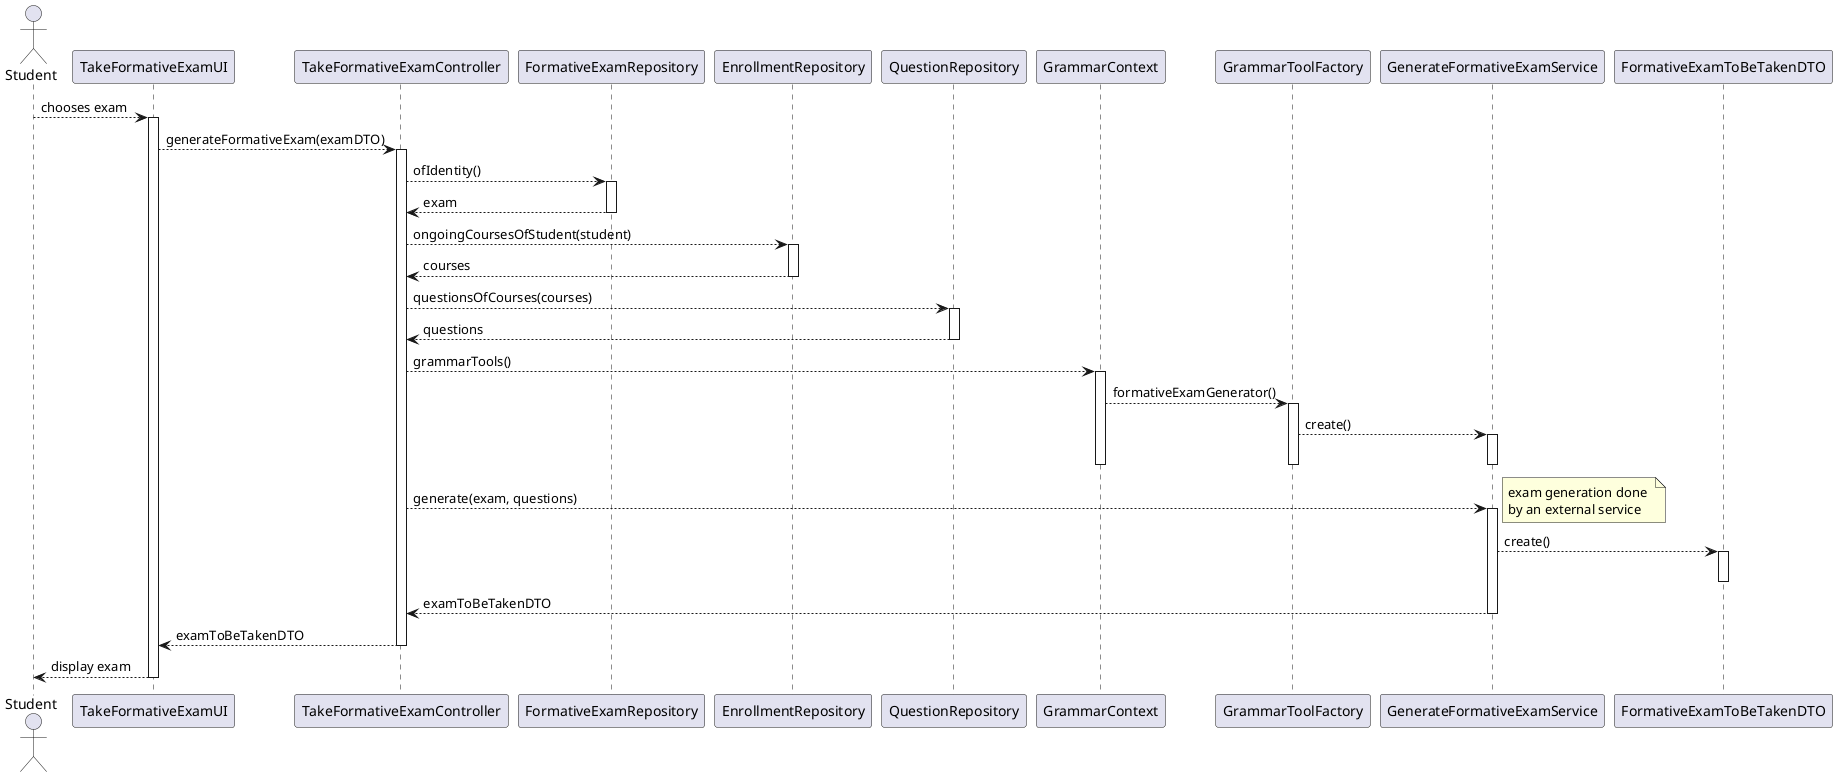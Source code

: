 @startuml

actor Student as student

participant TakeFormativeExamUI as ui
participant TakeFormativeExamController as ctrl

participant FormativeExamRepository as repo
participant EnrollmentRepository as e_repo
participant QuestionRepository as q_repo

participant GrammarContext as ctx
participant GrammarToolFactory as grepo

participant GenerateFormativeExamService as svc
participant FormativeExamToBeTakenDTO as dto

student --> ui : chooses exam
activate ui
    ui --> ctrl : generateFormativeExam(examDTO)
    activate ctrl
        ctrl --> repo : ofIdentity()
        activate repo
            repo --> ctrl : exam
        deactivate repo

        ctrl --> e_repo : ongoingCoursesOfStudent(student)
        activate e_repo
            e_repo --> ctrl : courses
        deactivate e_repo

        ctrl --> q_repo : questionsOfCourses(courses)
        activate q_repo
            q_repo --> ctrl : questions
        deactivate q_repo

        ctrl --> ctx : grammarTools()
        activate ctx
            ctx --> grepo : formativeExamGenerator()
            activate grepo
                grepo --> svc : create()
                activate svc
                deactivate svc
            deactivate grepo
        deactivate ctx

        ctrl --> svc : generate(exam, questions)
        activate svc
            note right: exam generation done \nby an external service
            svc --> dto : create()
            activate dto
            deactivate dto
            svc --> ctrl : examToBeTakenDTO
        deactivate svc

        ctrl --> ui : examToBeTakenDTO
    deactivate ctrl

    ui --> student : display exam
deactivate ui

@enduml
